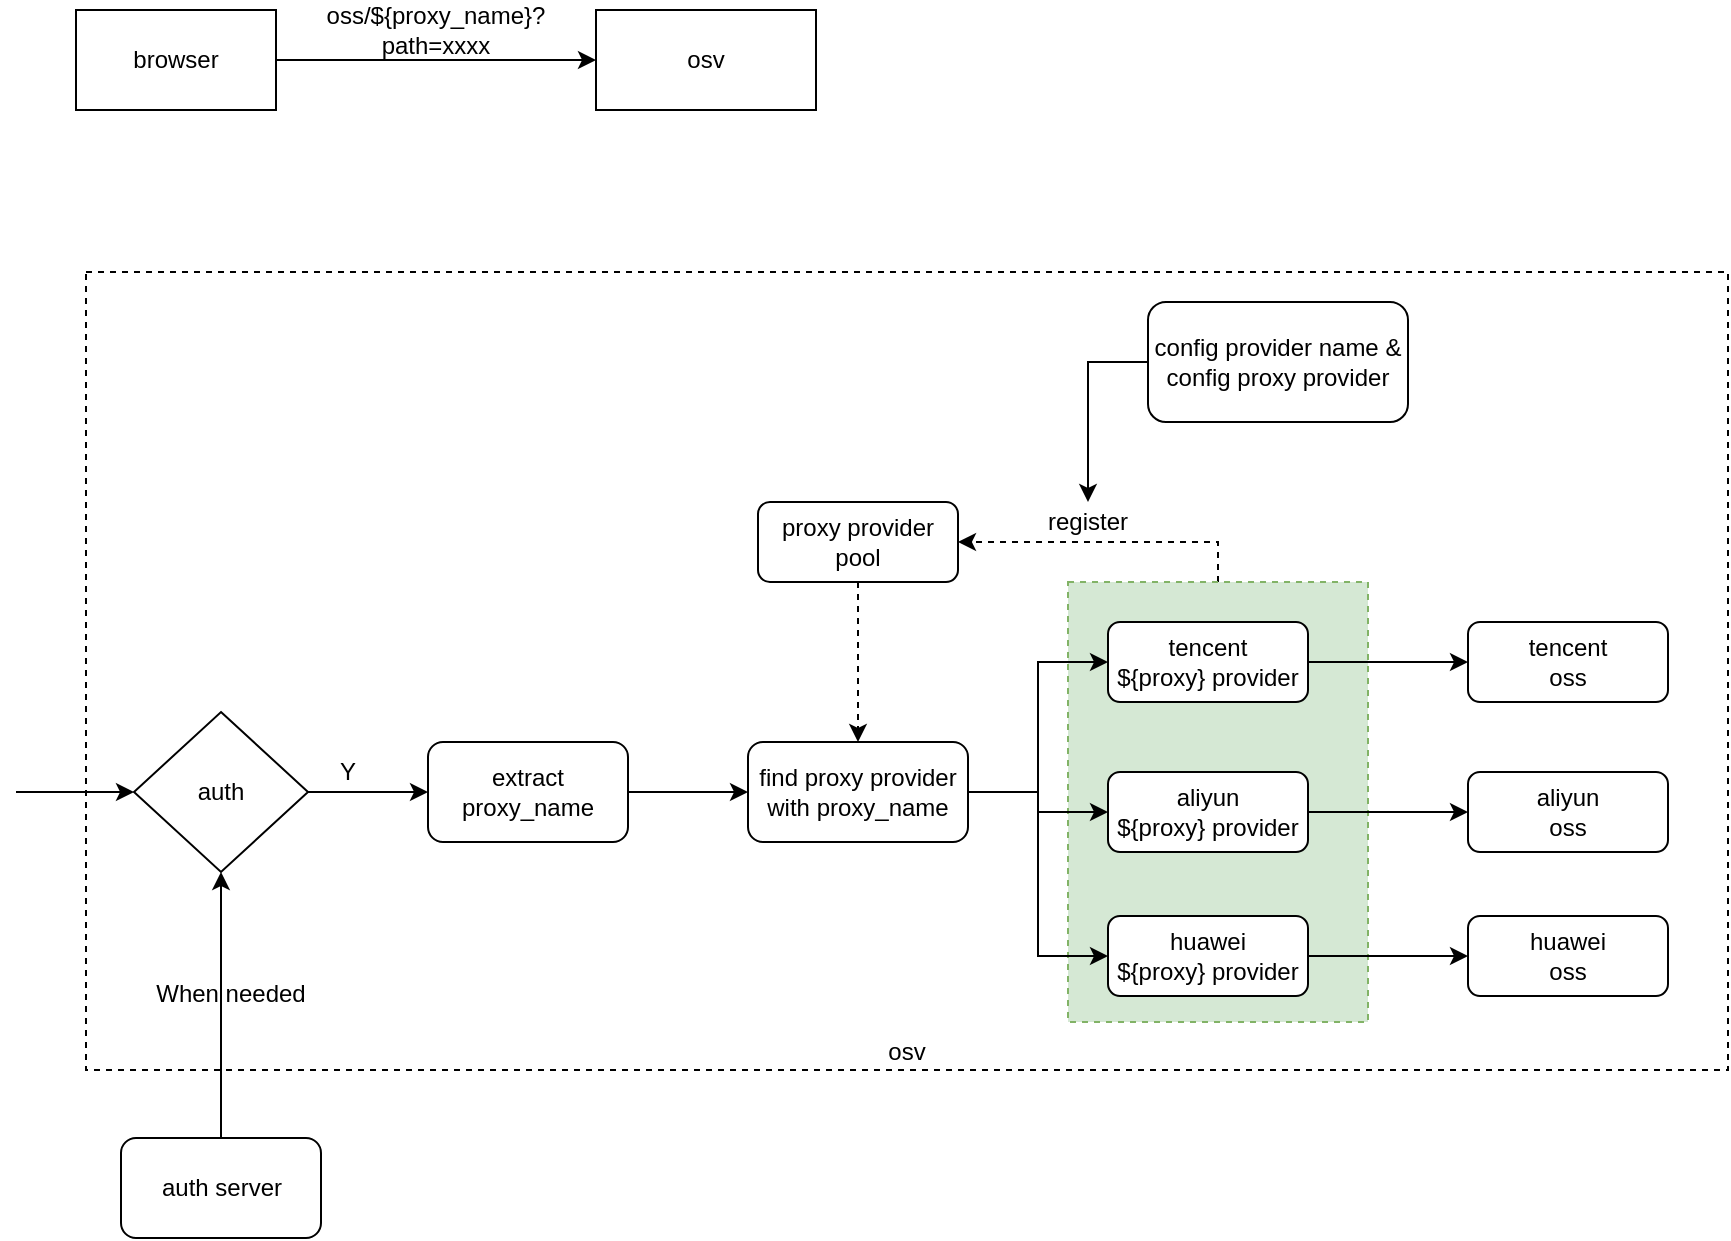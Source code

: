 <mxfile version="14.4.3" type="device"><diagram id="z0cq1aNVYBPLUjkV3Vtu" name="第 1 页"><mxGraphModel dx="946" dy="672" grid="0" gridSize="10" guides="1" tooltips="1" connect="1" arrows="1" fold="1" page="0" pageScale="1" pageWidth="850" pageHeight="1100" math="0" shadow="0"><root><mxCell id="0"/><mxCell id="1" parent="0"/><mxCell id="_MJnxnhF7U4Jo-oqFOV5-32" value="osv" style="rounded=0;whiteSpace=wrap;html=1;dashed=1;verticalAlign=bottom;" vertex="1" parent="1"><mxGeometry x="45" y="371" width="821" height="399" as="geometry"/></mxCell><mxCell id="_MJnxnhF7U4Jo-oqFOV5-28" style="edgeStyle=orthogonalEdgeStyle;rounded=0;orthogonalLoop=1;jettySize=auto;html=1;entryX=1;entryY=0.5;entryDx=0;entryDy=0;exitX=0.5;exitY=0;exitDx=0;exitDy=0;dashed=1;" edge="1" parent="1" source="_MJnxnhF7U4Jo-oqFOV5-26" target="_MJnxnhF7U4Jo-oqFOV5-27"><mxGeometry relative="1" as="geometry"/></mxCell><mxCell id="_MJnxnhF7U4Jo-oqFOV5-26" value="" style="rounded=0;whiteSpace=wrap;html=1;dashed=1;fillColor=#d5e8d4;strokeColor=#82b366;" vertex="1" parent="1"><mxGeometry x="536" y="526" width="150" height="220" as="geometry"/></mxCell><mxCell id="_MJnxnhF7U4Jo-oqFOV5-4" style="edgeStyle=orthogonalEdgeStyle;rounded=0;orthogonalLoop=1;jettySize=auto;html=1;entryX=0;entryY=0.5;entryDx=0;entryDy=0;" edge="1" parent="1" source="_MJnxnhF7U4Jo-oqFOV5-1"><mxGeometry relative="1" as="geometry"><mxPoint x="300" y="265" as="targetPoint"/></mxGeometry></mxCell><mxCell id="_MJnxnhF7U4Jo-oqFOV5-1" value="browser" style="rounded=0;whiteSpace=wrap;html=1;" vertex="1" parent="1"><mxGeometry x="40" y="240" width="100" height="50" as="geometry"/></mxCell><mxCell id="_MJnxnhF7U4Jo-oqFOV5-3" value="osv" style="rounded=0;whiteSpace=wrap;html=1;verticalAlign=middle;" vertex="1" parent="1"><mxGeometry x="300" y="240" width="110" height="50" as="geometry"/></mxCell><mxCell id="_MJnxnhF7U4Jo-oqFOV5-6" value="oss/${proxy_name}?path=xxxx" style="text;html=1;strokeColor=none;fillColor=none;align=center;verticalAlign=middle;whiteSpace=wrap;rounded=0;" vertex="1" parent="1"><mxGeometry x="150" y="240" width="140" height="20" as="geometry"/></mxCell><mxCell id="_MJnxnhF7U4Jo-oqFOV5-11" style="edgeStyle=orthogonalEdgeStyle;rounded=0;orthogonalLoop=1;jettySize=auto;html=1;entryX=0;entryY=0.5;entryDx=0;entryDy=0;" edge="1" parent="1" source="_MJnxnhF7U4Jo-oqFOV5-8" target="_MJnxnhF7U4Jo-oqFOV5-10"><mxGeometry relative="1" as="geometry"/></mxCell><mxCell id="_MJnxnhF7U4Jo-oqFOV5-8" value="extract &lt;br&gt;proxy_name" style="rounded=1;whiteSpace=wrap;html=1;" vertex="1" parent="1"><mxGeometry x="216" y="606" width="100" height="50" as="geometry"/></mxCell><mxCell id="_MJnxnhF7U4Jo-oqFOV5-12" style="edgeStyle=orthogonalEdgeStyle;rounded=0;orthogonalLoop=1;jettySize=auto;html=1;entryX=0.5;entryY=0;entryDx=0;entryDy=0;" edge="1" parent="1" source="_MJnxnhF7U4Jo-oqFOV5-9" target="_MJnxnhF7U4Jo-oqFOV5-29"><mxGeometry relative="1" as="geometry"><mxPoint x="281" y="526" as="targetPoint"/></mxGeometry></mxCell><mxCell id="_MJnxnhF7U4Jo-oqFOV5-9" value="config provider name &amp;amp;&lt;br&gt;config proxy provider" style="rounded=1;whiteSpace=wrap;html=1;" vertex="1" parent="1"><mxGeometry x="576" y="386" width="130" height="60" as="geometry"/></mxCell><mxCell id="_MJnxnhF7U4Jo-oqFOV5-17" style="edgeStyle=orthogonalEdgeStyle;rounded=0;orthogonalLoop=1;jettySize=auto;html=1;entryX=0;entryY=0.5;entryDx=0;entryDy=0;" edge="1" parent="1" source="_MJnxnhF7U4Jo-oqFOV5-10" target="_MJnxnhF7U4Jo-oqFOV5-13"><mxGeometry relative="1" as="geometry"/></mxCell><mxCell id="_MJnxnhF7U4Jo-oqFOV5-18" style="edgeStyle=orthogonalEdgeStyle;rounded=0;orthogonalLoop=1;jettySize=auto;html=1;entryX=0;entryY=0.5;entryDx=0;entryDy=0;" edge="1" parent="1" source="_MJnxnhF7U4Jo-oqFOV5-10" target="_MJnxnhF7U4Jo-oqFOV5-15"><mxGeometry relative="1" as="geometry"/></mxCell><mxCell id="_MJnxnhF7U4Jo-oqFOV5-19" style="edgeStyle=orthogonalEdgeStyle;rounded=0;orthogonalLoop=1;jettySize=auto;html=1;entryX=0;entryY=0.5;entryDx=0;entryDy=0;" edge="1" parent="1" source="_MJnxnhF7U4Jo-oqFOV5-10" target="_MJnxnhF7U4Jo-oqFOV5-16"><mxGeometry relative="1" as="geometry"/></mxCell><mxCell id="_MJnxnhF7U4Jo-oqFOV5-10" value="find proxy provider&lt;br&gt;with proxy_name" style="rounded=1;whiteSpace=wrap;html=1;" vertex="1" parent="1"><mxGeometry x="376" y="606" width="110" height="50" as="geometry"/></mxCell><mxCell id="_MJnxnhF7U4Jo-oqFOV5-23" style="edgeStyle=orthogonalEdgeStyle;rounded=0;orthogonalLoop=1;jettySize=auto;html=1;entryX=0;entryY=0.5;entryDx=0;entryDy=0;" edge="1" parent="1" source="_MJnxnhF7U4Jo-oqFOV5-13" target="_MJnxnhF7U4Jo-oqFOV5-20"><mxGeometry relative="1" as="geometry"/></mxCell><mxCell id="_MJnxnhF7U4Jo-oqFOV5-13" value="tencent &lt;br&gt;${proxy} provider" style="rounded=1;whiteSpace=wrap;html=1;" vertex="1" parent="1"><mxGeometry x="556" y="546" width="100" height="40" as="geometry"/></mxCell><mxCell id="_MJnxnhF7U4Jo-oqFOV5-24" style="edgeStyle=orthogonalEdgeStyle;rounded=0;orthogonalLoop=1;jettySize=auto;html=1;" edge="1" parent="1" source="_MJnxnhF7U4Jo-oqFOV5-15" target="_MJnxnhF7U4Jo-oqFOV5-21"><mxGeometry relative="1" as="geometry"/></mxCell><mxCell id="_MJnxnhF7U4Jo-oqFOV5-15" value="aliyun&lt;br&gt;${proxy} provider" style="rounded=1;whiteSpace=wrap;html=1;" vertex="1" parent="1"><mxGeometry x="556" y="621" width="100" height="40" as="geometry"/></mxCell><mxCell id="_MJnxnhF7U4Jo-oqFOV5-25" style="edgeStyle=orthogonalEdgeStyle;rounded=0;orthogonalLoop=1;jettySize=auto;html=1;" edge="1" parent="1" source="_MJnxnhF7U4Jo-oqFOV5-16" target="_MJnxnhF7U4Jo-oqFOV5-22"><mxGeometry relative="1" as="geometry"/></mxCell><mxCell id="_MJnxnhF7U4Jo-oqFOV5-16" value="huawei&lt;br&gt;${proxy} provider" style="rounded=1;whiteSpace=wrap;html=1;" vertex="1" parent="1"><mxGeometry x="556" y="693" width="100" height="40" as="geometry"/></mxCell><mxCell id="_MJnxnhF7U4Jo-oqFOV5-20" value="tencent &lt;br&gt;oss" style="rounded=1;whiteSpace=wrap;html=1;" vertex="1" parent="1"><mxGeometry x="736" y="546" width="100" height="40" as="geometry"/></mxCell><mxCell id="_MJnxnhF7U4Jo-oqFOV5-21" value="aliyun&lt;br&gt;oss" style="rounded=1;whiteSpace=wrap;html=1;" vertex="1" parent="1"><mxGeometry x="736" y="621" width="100" height="40" as="geometry"/></mxCell><mxCell id="_MJnxnhF7U4Jo-oqFOV5-22" value="huawei&lt;br&gt;oss" style="rounded=1;whiteSpace=wrap;html=1;" vertex="1" parent="1"><mxGeometry x="736" y="693" width="100" height="40" as="geometry"/></mxCell><mxCell id="_MJnxnhF7U4Jo-oqFOV5-30" style="edgeStyle=orthogonalEdgeStyle;rounded=0;orthogonalLoop=1;jettySize=auto;html=1;dashed=1;" edge="1" parent="1" source="_MJnxnhF7U4Jo-oqFOV5-27" target="_MJnxnhF7U4Jo-oqFOV5-10"><mxGeometry relative="1" as="geometry"/></mxCell><mxCell id="_MJnxnhF7U4Jo-oqFOV5-27" value="proxy provider&lt;br&gt;pool" style="rounded=1;whiteSpace=wrap;html=1;" vertex="1" parent="1"><mxGeometry x="381" y="486" width="100" height="40" as="geometry"/></mxCell><mxCell id="_MJnxnhF7U4Jo-oqFOV5-29" value="register" style="text;html=1;strokeColor=none;fillColor=none;align=center;verticalAlign=middle;whiteSpace=wrap;rounded=0;" vertex="1" parent="1"><mxGeometry x="526" y="486" width="40" height="20" as="geometry"/></mxCell><mxCell id="_MJnxnhF7U4Jo-oqFOV5-34" style="edgeStyle=orthogonalEdgeStyle;rounded=0;orthogonalLoop=1;jettySize=auto;html=1;exitX=1;exitY=0.5;exitDx=0;exitDy=0;" edge="1" parent="1" source="_MJnxnhF7U4Jo-oqFOV5-36" target="_MJnxnhF7U4Jo-oqFOV5-8"><mxGeometry relative="1" as="geometry"><mxPoint x="150" y="631" as="sourcePoint"/></mxGeometry></mxCell><mxCell id="_MJnxnhF7U4Jo-oqFOV5-41" style="edgeStyle=orthogonalEdgeStyle;rounded=0;orthogonalLoop=1;jettySize=auto;html=1;" edge="1" parent="1" source="_MJnxnhF7U4Jo-oqFOV5-35" target="_MJnxnhF7U4Jo-oqFOV5-36"><mxGeometry relative="1" as="geometry"/></mxCell><mxCell id="_MJnxnhF7U4Jo-oqFOV5-35" value="auth server" style="rounded=1;whiteSpace=wrap;html=1;" vertex="1" parent="1"><mxGeometry x="62.5" y="804" width="100" height="50" as="geometry"/></mxCell><mxCell id="_MJnxnhF7U4Jo-oqFOV5-36" value="auth" style="rhombus;whiteSpace=wrap;html=1;" vertex="1" parent="1"><mxGeometry x="69" y="591" width="87" height="80" as="geometry"/></mxCell><mxCell id="_MJnxnhF7U4Jo-oqFOV5-39" value="" style="endArrow=classic;html=1;entryX=0;entryY=0.5;entryDx=0;entryDy=0;" edge="1" parent="1" target="_MJnxnhF7U4Jo-oqFOV5-36"><mxGeometry width="50" height="50" relative="1" as="geometry"><mxPoint x="10" y="631" as="sourcePoint"/><mxPoint x="53" y="591" as="targetPoint"/></mxGeometry></mxCell><mxCell id="_MJnxnhF7U4Jo-oqFOV5-42" value="Y" style="text;html=1;strokeColor=none;fillColor=none;align=center;verticalAlign=middle;whiteSpace=wrap;rounded=0;" vertex="1" parent="1"><mxGeometry x="156" y="611" width="40" height="20" as="geometry"/></mxCell><mxCell id="_MJnxnhF7U4Jo-oqFOV5-43" value="When needed" style="text;html=1;strokeColor=none;fillColor=none;align=center;verticalAlign=middle;whiteSpace=wrap;rounded=0;" vertex="1" parent="1"><mxGeometry x="72" y="722" width="91" height="20" as="geometry"/></mxCell></root></mxGraphModel></diagram></mxfile>